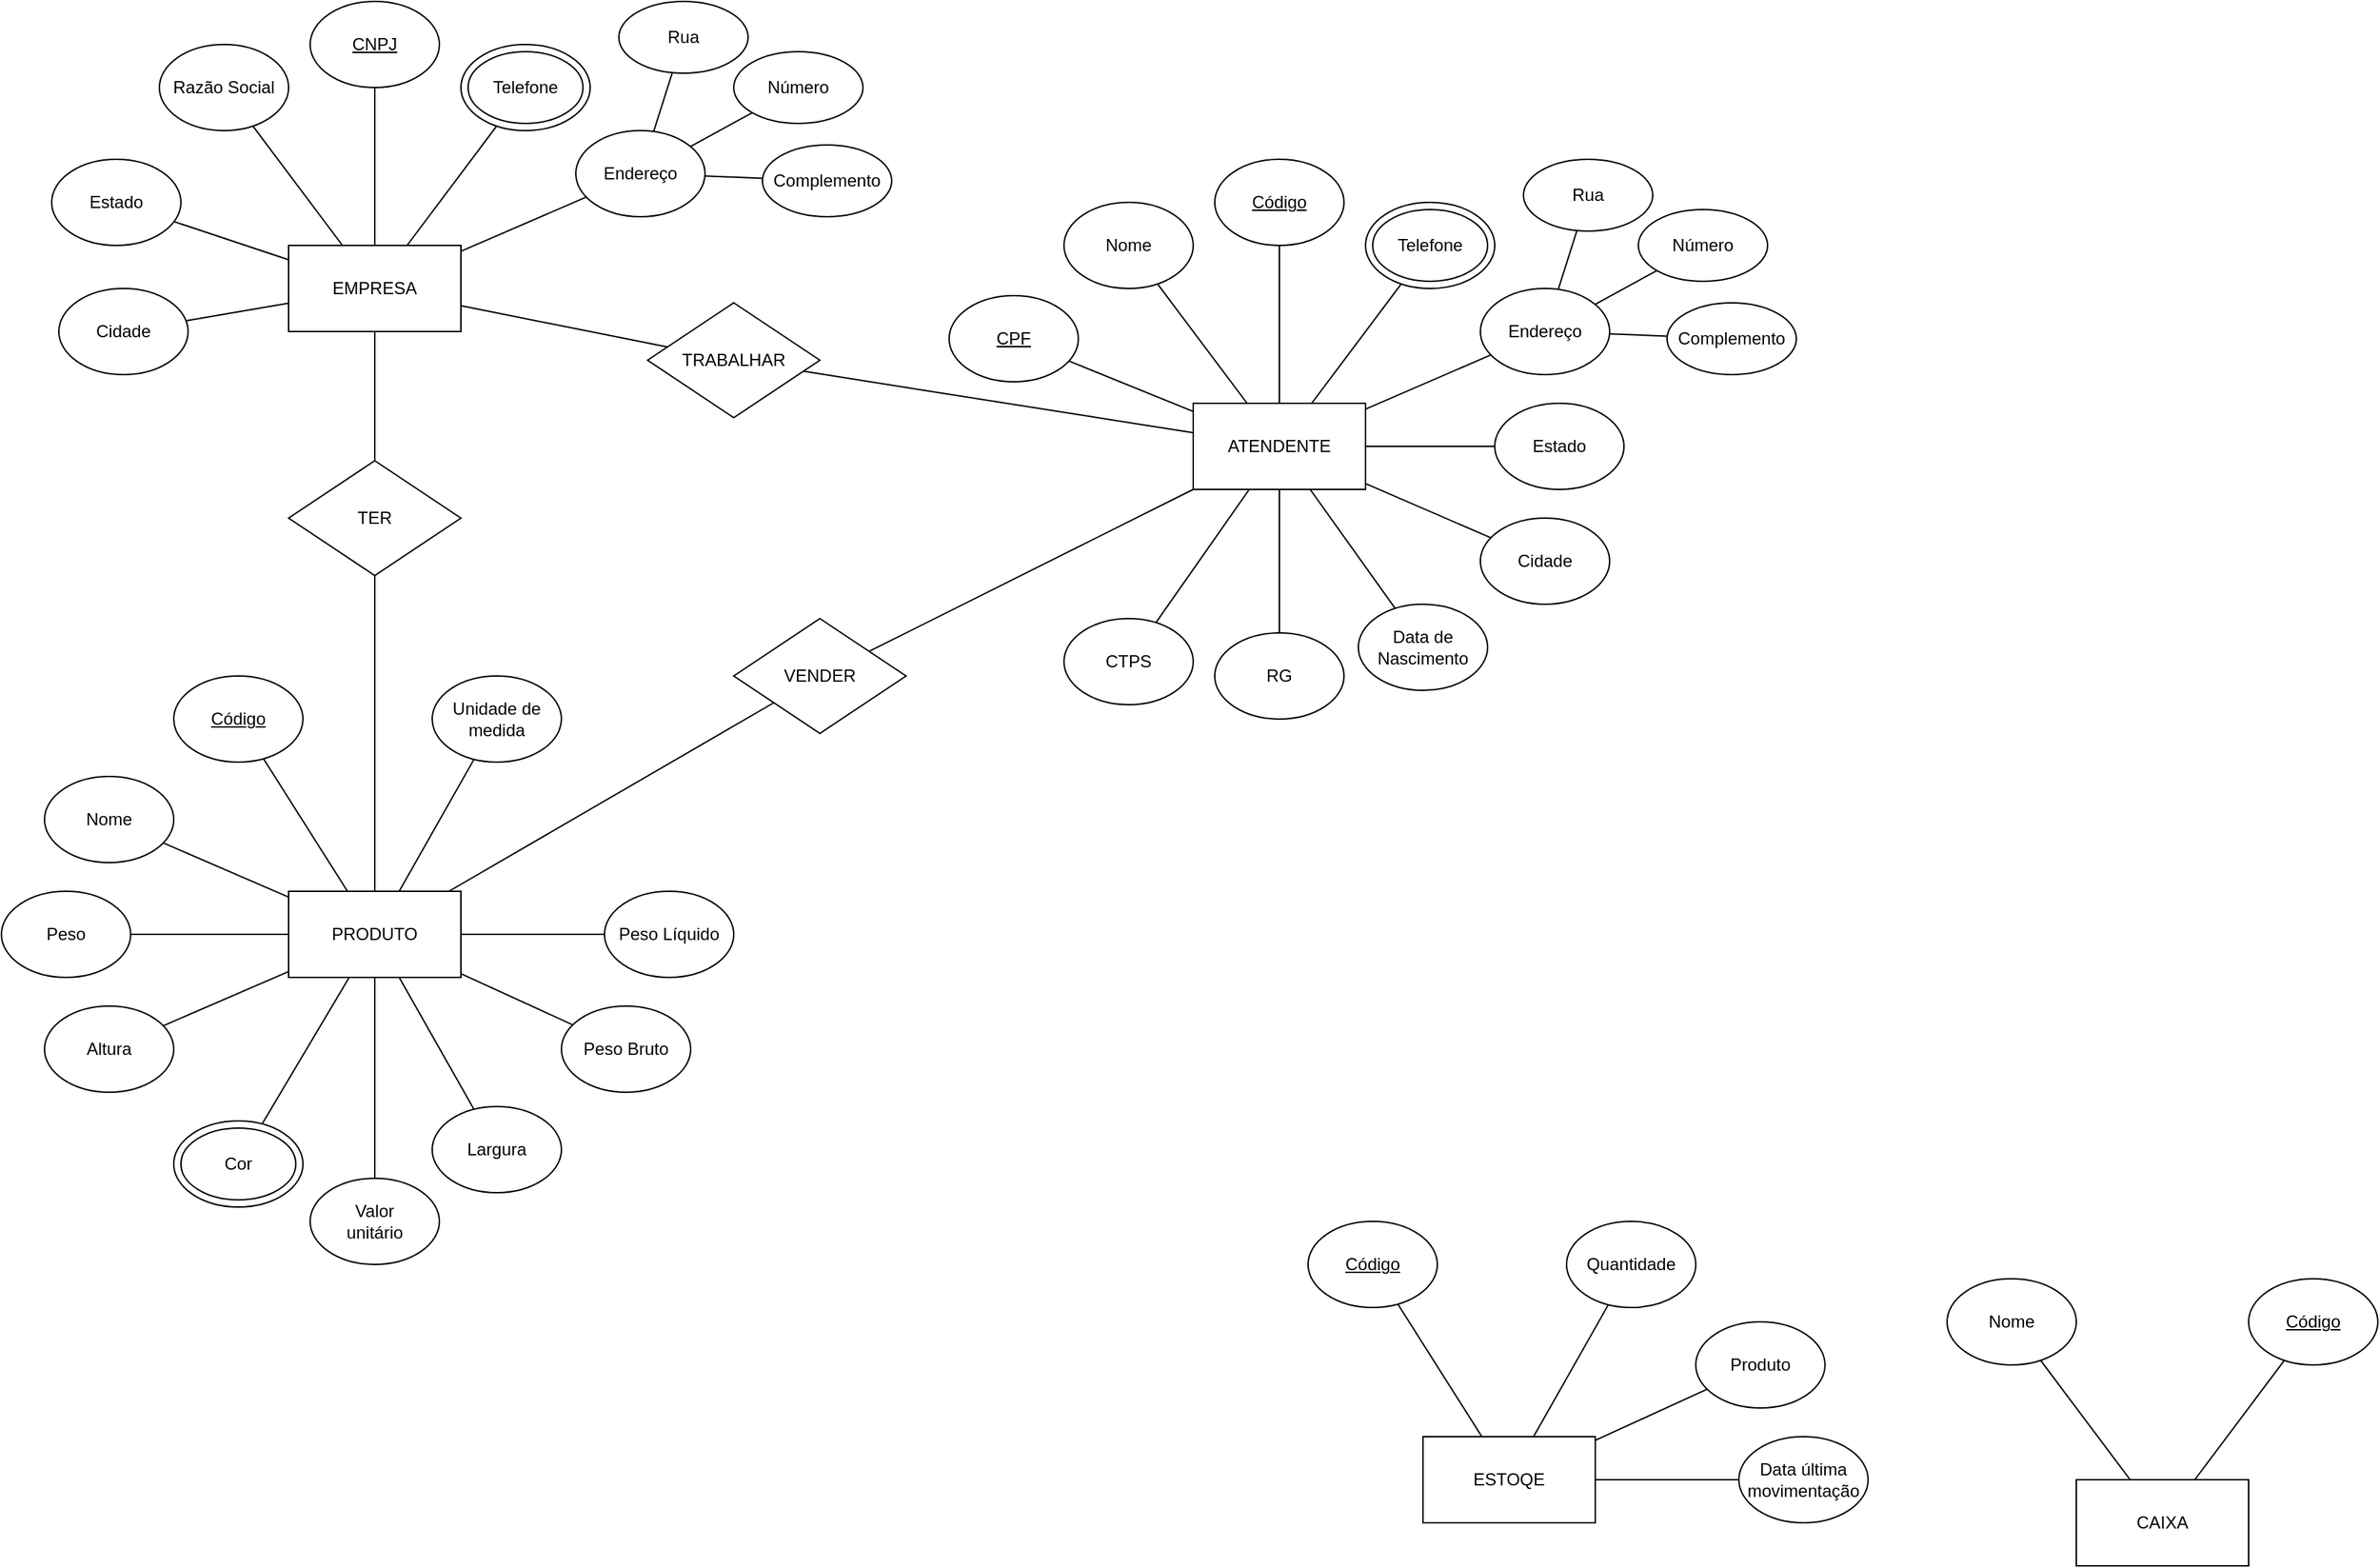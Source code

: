 <mxfile version="19.0.3" type="google"><diagram id="l75gm45_-y5aIMZOfvkm" name="Mercado"><mxGraphModel grid="1" page="1" gridSize="10" guides="1" tooltips="1" connect="1" arrows="1" fold="1" pageScale="1" pageWidth="850" pageHeight="1100" math="0" shadow="0"><root><mxCell id="0"/><mxCell id="1" parent="0"/><mxCell id="Ydx_2PYNHDJkpimWAa9d-1" value="EMPRESA" style="rounded=0;whiteSpace=wrap;html=1;" vertex="1" parent="1"><mxGeometry x="240" y="250" width="120" height="60" as="geometry"/></mxCell><mxCell id="Ydx_2PYNHDJkpimWAa9d-2" value="Razão Social" style="ellipse;whiteSpace=wrap;html=1;" vertex="1" parent="1"><mxGeometry x="150" y="110" width="90" height="60" as="geometry"/></mxCell><mxCell id="Ydx_2PYNHDJkpimWAa9d-3" value="&lt;u&gt;CNPJ&lt;/u&gt;" style="ellipse;whiteSpace=wrap;html=1;" vertex="1" parent="1"><mxGeometry x="255" y="80" width="90" height="60" as="geometry"/></mxCell><mxCell id="Ydx_2PYNHDJkpimWAa9d-4" value="Endereço" style="ellipse;whiteSpace=wrap;html=1;" vertex="1" parent="1"><mxGeometry x="440" y="170" width="90" height="60" as="geometry"/></mxCell><mxCell id="Ydx_2PYNHDJkpimWAa9d-5" value="" style="endArrow=none;html=1;rounded=0;" edge="1" parent="1" source="Ydx_2PYNHDJkpimWAa9d-1" target="Ydx_2PYNHDJkpimWAa9d-4"><mxGeometry width="50" height="50" relative="1" as="geometry"><mxPoint x="310" y="180" as="sourcePoint"/><mxPoint x="360" y="130" as="targetPoint"/></mxGeometry></mxCell><mxCell id="Ydx_2PYNHDJkpimWAa9d-6" value="" style="endArrow=none;html=1;rounded=0;" edge="1" parent="1" source="Ydx_2PYNHDJkpimWAa9d-1" target="Ydx_2PYNHDJkpimWAa9d-3"><mxGeometry width="50" height="50" relative="1" as="geometry"><mxPoint x="334.231" y="250" as="sourcePoint"/><mxPoint x="393.666" y="176.414" as="targetPoint"/></mxGeometry></mxCell><mxCell id="Ydx_2PYNHDJkpimWAa9d-7" value="" style="endArrow=none;html=1;rounded=0;" edge="1" parent="1" source="Ydx_2PYNHDJkpimWAa9d-1" target="Ydx_2PYNHDJkpimWAa9d-2"><mxGeometry width="50" height="50" relative="1" as="geometry"><mxPoint x="344.231" y="260" as="sourcePoint"/><mxPoint x="403.666" y="186.414" as="targetPoint"/></mxGeometry></mxCell><mxCell id="Ydx_2PYNHDJkpimWAa9d-8" value="Cidade" style="ellipse;whiteSpace=wrap;html=1;" vertex="1" parent="1"><mxGeometry x="80" y="280" width="90" height="60" as="geometry"/></mxCell><mxCell id="Ydx_2PYNHDJkpimWAa9d-9" value="Estado" style="ellipse;whiteSpace=wrap;html=1;" vertex="1" parent="1"><mxGeometry x="75" y="190" width="90" height="60" as="geometry"/></mxCell><mxCell id="Ydx_2PYNHDJkpimWAa9d-10" value="" style="endArrow=none;html=1;rounded=0;" edge="1" parent="1" source="Ydx_2PYNHDJkpimWAa9d-1" target="Ydx_2PYNHDJkpimWAa9d-8"><mxGeometry width="50" height="50" relative="1" as="geometry"><mxPoint x="334.231" y="250" as="sourcePoint"/><mxPoint x="393.666" y="176.414" as="targetPoint"/></mxGeometry></mxCell><mxCell id="Ydx_2PYNHDJkpimWAa9d-11" value="" style="endArrow=none;html=1;rounded=0;" edge="1" parent="1" source="Ydx_2PYNHDJkpimWAa9d-1" target="Ydx_2PYNHDJkpimWAa9d-9"><mxGeometry width="50" height="50" relative="1" as="geometry"><mxPoint x="344.231" y="260" as="sourcePoint"/><mxPoint x="403.666" y="186.414" as="targetPoint"/></mxGeometry></mxCell><mxCell id="Ydx_2PYNHDJkpimWAa9d-12" value="Telefone" style="ellipse;whiteSpace=wrap;html=1;" vertex="1" parent="1"><mxGeometry x="360" y="110" width="90" height="60" as="geometry"/></mxCell><mxCell id="Ydx_2PYNHDJkpimWAa9d-14" value="" style="endArrow=none;html=1;rounded=0;" edge="1" parent="1" source="Ydx_2PYNHDJkpimWAa9d-1" target="Ydx_2PYNHDJkpimWAa9d-12"><mxGeometry width="50" height="50" relative="1" as="geometry"><mxPoint x="370" y="283.077" as="sourcePoint"/><mxPoint x="460.133" y="287.699" as="targetPoint"/></mxGeometry></mxCell><mxCell id="Ydx_2PYNHDJkpimWAa9d-17" value="Complemento" style="ellipse;whiteSpace=wrap;html=1;" vertex="1" parent="1"><mxGeometry x="570" y="180" width="90" height="50" as="geometry"/></mxCell><mxCell id="Ydx_2PYNHDJkpimWAa9d-18" value="Número" style="ellipse;whiteSpace=wrap;html=1;" vertex="1" parent="1"><mxGeometry x="550" y="115" width="90" height="50" as="geometry"/></mxCell><mxCell id="Ydx_2PYNHDJkpimWAa9d-19" value="Rua" style="ellipse;whiteSpace=wrap;html=1;" vertex="1" parent="1"><mxGeometry x="470" y="80" width="90" height="50" as="geometry"/></mxCell><mxCell id="Ydx_2PYNHDJkpimWAa9d-20" value="" style="endArrow=none;html=1;rounded=0;" edge="1" parent="1" source="Ydx_2PYNHDJkpimWAa9d-4" target="Ydx_2PYNHDJkpimWAa9d-19"><mxGeometry width="50" height="50" relative="1" as="geometry"><mxPoint x="370" y="257.297" as="sourcePoint"/><mxPoint x="455.864" y="224.808" as="targetPoint"/></mxGeometry></mxCell><mxCell id="Ydx_2PYNHDJkpimWAa9d-21" value="" style="endArrow=none;html=1;rounded=0;" edge="1" parent="1" source="Ydx_2PYNHDJkpimWAa9d-4" target="Ydx_2PYNHDJkpimWAa9d-18"><mxGeometry width="50" height="50" relative="1" as="geometry"><mxPoint x="380" y="267.297" as="sourcePoint"/><mxPoint x="465.864" y="234.808" as="targetPoint"/></mxGeometry></mxCell><mxCell id="Ydx_2PYNHDJkpimWAa9d-22" value="" style="endArrow=none;html=1;rounded=0;" edge="1" parent="1" source="Ydx_2PYNHDJkpimWAa9d-4" target="Ydx_2PYNHDJkpimWAa9d-17"><mxGeometry width="50" height="50" relative="1" as="geometry"><mxPoint x="390" y="277.297" as="sourcePoint"/><mxPoint x="475.864" y="244.808" as="targetPoint"/></mxGeometry></mxCell><mxCell id="Ydx_2PYNHDJkpimWAa9d-23" value="Telefone" style="ellipse;whiteSpace=wrap;html=1;" vertex="1" parent="1"><mxGeometry x="365" y="115" width="80" height="50" as="geometry"/></mxCell><mxCell id="fqnc9tBaLVDaCGF_JaMa-44" value="" style="group" connectable="0" vertex="1" parent="1"><mxGeometry x="700" y="190" width="590" height="390" as="geometry"/></mxCell><mxCell id="Ydx_2PYNHDJkpimWAa9d-50" value="ATENDENTE" style="rounded=0;whiteSpace=wrap;html=1;" vertex="1" parent="fqnc9tBaLVDaCGF_JaMa-44"><mxGeometry x="170" y="170" width="120" height="60" as="geometry"/></mxCell><mxCell id="Ydx_2PYNHDJkpimWAa9d-51" value="Nome" style="ellipse;whiteSpace=wrap;html=1;" vertex="1" parent="fqnc9tBaLVDaCGF_JaMa-44"><mxGeometry x="80" y="30" width="90" height="60" as="geometry"/></mxCell><mxCell id="Ydx_2PYNHDJkpimWAa9d-52" value="&lt;u&gt;Código&lt;/u&gt;" style="ellipse;whiteSpace=wrap;html=1;" vertex="1" parent="fqnc9tBaLVDaCGF_JaMa-44"><mxGeometry x="185" width="90" height="60" as="geometry"/></mxCell><mxCell id="Ydx_2PYNHDJkpimWAa9d-53" value="Endereço" style="ellipse;whiteSpace=wrap;html=1;" vertex="1" parent="fqnc9tBaLVDaCGF_JaMa-44"><mxGeometry x="370" y="90" width="90" height="60" as="geometry"/></mxCell><mxCell id="Ydx_2PYNHDJkpimWAa9d-54" value="" style="endArrow=none;html=1;rounded=0;" edge="1" parent="fqnc9tBaLVDaCGF_JaMa-44" source="Ydx_2PYNHDJkpimWAa9d-50" target="Ydx_2PYNHDJkpimWAa9d-53"><mxGeometry width="50" height="50" relative="1" as="geometry"><mxPoint x="240" y="100" as="sourcePoint"/><mxPoint x="290" y="50" as="targetPoint"/></mxGeometry></mxCell><mxCell id="Ydx_2PYNHDJkpimWAa9d-55" value="" style="endArrow=none;html=1;rounded=0;" edge="1" parent="fqnc9tBaLVDaCGF_JaMa-44" source="Ydx_2PYNHDJkpimWAa9d-50" target="Ydx_2PYNHDJkpimWAa9d-52"><mxGeometry width="50" height="50" relative="1" as="geometry"><mxPoint x="264.231" y="170" as="sourcePoint"/><mxPoint x="323.666" y="96.414" as="targetPoint"/></mxGeometry></mxCell><mxCell id="Ydx_2PYNHDJkpimWAa9d-56" value="" style="endArrow=none;html=1;rounded=0;" edge="1" parent="fqnc9tBaLVDaCGF_JaMa-44" source="Ydx_2PYNHDJkpimWAa9d-50" target="Ydx_2PYNHDJkpimWAa9d-51"><mxGeometry width="50" height="50" relative="1" as="geometry"><mxPoint x="274.231" y="180" as="sourcePoint"/><mxPoint x="333.666" y="106.414" as="targetPoint"/></mxGeometry></mxCell><mxCell id="Ydx_2PYNHDJkpimWAa9d-57" value="Cidade" style="ellipse;whiteSpace=wrap;html=1;" vertex="1" parent="fqnc9tBaLVDaCGF_JaMa-44"><mxGeometry x="370" y="250" width="90" height="60" as="geometry"/></mxCell><mxCell id="Ydx_2PYNHDJkpimWAa9d-58" value="Estado" style="ellipse;whiteSpace=wrap;html=1;" vertex="1" parent="fqnc9tBaLVDaCGF_JaMa-44"><mxGeometry x="380" y="170" width="90" height="60" as="geometry"/></mxCell><mxCell id="Ydx_2PYNHDJkpimWAa9d-59" value="" style="endArrow=none;html=1;rounded=0;" edge="1" parent="fqnc9tBaLVDaCGF_JaMa-44" source="Ydx_2PYNHDJkpimWAa9d-50" target="Ydx_2PYNHDJkpimWAa9d-57"><mxGeometry width="50" height="50" relative="1" as="geometry"><mxPoint x="264.231" y="170" as="sourcePoint"/><mxPoint x="323.666" y="96.414" as="targetPoint"/></mxGeometry></mxCell><mxCell id="Ydx_2PYNHDJkpimWAa9d-60" value="" style="endArrow=none;html=1;rounded=0;" edge="1" parent="fqnc9tBaLVDaCGF_JaMa-44" source="Ydx_2PYNHDJkpimWAa9d-50" target="Ydx_2PYNHDJkpimWAa9d-58"><mxGeometry width="50" height="50" relative="1" as="geometry"><mxPoint x="274.231" y="180" as="sourcePoint"/><mxPoint x="333.666" y="106.414" as="targetPoint"/></mxGeometry></mxCell><mxCell id="Ydx_2PYNHDJkpimWAa9d-62" value="" style="endArrow=none;html=1;rounded=0;" edge="1" parent="fqnc9tBaLVDaCGF_JaMa-44" source="Ydx_2PYNHDJkpimWAa9d-50" target="Ydx_2PYNHDJkpimWAa9d-61"><mxGeometry width="50" height="50" relative="1" as="geometry"><mxPoint x="300" y="203.077" as="sourcePoint"/><mxPoint x="390.133" y="207.699" as="targetPoint"/></mxGeometry></mxCell><mxCell id="Ydx_2PYNHDJkpimWAa9d-63" value="Complemento" style="ellipse;whiteSpace=wrap;html=1;" vertex="1" parent="fqnc9tBaLVDaCGF_JaMa-44"><mxGeometry x="500" y="100" width="90" height="50" as="geometry"/></mxCell><mxCell id="Ydx_2PYNHDJkpimWAa9d-64" value="Número" style="ellipse;whiteSpace=wrap;html=1;" vertex="1" parent="fqnc9tBaLVDaCGF_JaMa-44"><mxGeometry x="480" y="35" width="90" height="50" as="geometry"/></mxCell><mxCell id="Ydx_2PYNHDJkpimWAa9d-65" value="Rua" style="ellipse;whiteSpace=wrap;html=1;" vertex="1" parent="fqnc9tBaLVDaCGF_JaMa-44"><mxGeometry x="400" width="90" height="50" as="geometry"/></mxCell><mxCell id="Ydx_2PYNHDJkpimWAa9d-66" value="" style="endArrow=none;html=1;rounded=0;" edge="1" parent="fqnc9tBaLVDaCGF_JaMa-44" source="Ydx_2PYNHDJkpimWAa9d-53" target="Ydx_2PYNHDJkpimWAa9d-65"><mxGeometry width="50" height="50" relative="1" as="geometry"><mxPoint x="300" y="177.297" as="sourcePoint"/><mxPoint x="385.864" y="144.808" as="targetPoint"/></mxGeometry></mxCell><mxCell id="Ydx_2PYNHDJkpimWAa9d-67" value="" style="endArrow=none;html=1;rounded=0;" edge="1" parent="fqnc9tBaLVDaCGF_JaMa-44" source="Ydx_2PYNHDJkpimWAa9d-53" target="Ydx_2PYNHDJkpimWAa9d-64"><mxGeometry width="50" height="50" relative="1" as="geometry"><mxPoint x="310" y="187.297" as="sourcePoint"/><mxPoint x="395.864" y="154.808" as="targetPoint"/></mxGeometry></mxCell><mxCell id="Ydx_2PYNHDJkpimWAa9d-68" value="" style="endArrow=none;html=1;rounded=0;" edge="1" parent="fqnc9tBaLVDaCGF_JaMa-44" source="Ydx_2PYNHDJkpimWAa9d-53" target="Ydx_2PYNHDJkpimWAa9d-63"><mxGeometry width="50" height="50" relative="1" as="geometry"><mxPoint x="320" y="197.297" as="sourcePoint"/><mxPoint x="405.864" y="164.808" as="targetPoint"/></mxGeometry></mxCell><mxCell id="Ydx_2PYNHDJkpimWAa9d-71" value="Data de&lt;br&gt;Nascimento" style="ellipse;whiteSpace=wrap;html=1;" vertex="1" parent="fqnc9tBaLVDaCGF_JaMa-44"><mxGeometry x="285" y="310" width="90" height="60" as="geometry"/></mxCell><mxCell id="Ydx_2PYNHDJkpimWAa9d-72" value="&lt;u&gt;CPF&lt;/u&gt;" style="ellipse;whiteSpace=wrap;html=1;" vertex="1" parent="fqnc9tBaLVDaCGF_JaMa-44"><mxGeometry y="95" width="90" height="60" as="geometry"/></mxCell><mxCell id="Ydx_2PYNHDJkpimWAa9d-73" value="RG" style="ellipse;whiteSpace=wrap;html=1;" vertex="1" parent="fqnc9tBaLVDaCGF_JaMa-44"><mxGeometry x="185" y="330" width="90" height="60" as="geometry"/></mxCell><mxCell id="Ydx_2PYNHDJkpimWAa9d-74" value="CTPS" style="ellipse;whiteSpace=wrap;html=1;" vertex="1" parent="fqnc9tBaLVDaCGF_JaMa-44"><mxGeometry x="80" y="320" width="90" height="60" as="geometry"/></mxCell><mxCell id="Ydx_2PYNHDJkpimWAa9d-75" value="" style="endArrow=none;html=1;rounded=0;" edge="1" parent="fqnc9tBaLVDaCGF_JaMa-44" source="Ydx_2PYNHDJkpimWAa9d-50" target="Ydx_2PYNHDJkpimWAa9d-71"><mxGeometry width="50" height="50" relative="1" as="geometry"><mxPoint x="300" y="235.946" as="sourcePoint"/><mxPoint x="387.247" y="273.674" as="targetPoint"/></mxGeometry></mxCell><mxCell id="Ydx_2PYNHDJkpimWAa9d-76" value="" style="endArrow=none;html=1;rounded=0;" edge="1" parent="fqnc9tBaLVDaCGF_JaMa-44" source="Ydx_2PYNHDJkpimWAa9d-72" target="Ydx_2PYNHDJkpimWAa9d-50"><mxGeometry width="50" height="50" relative="1" as="geometry"><mxPoint x="310" y="245.946" as="sourcePoint"/><mxPoint x="397.247" y="283.674" as="targetPoint"/></mxGeometry></mxCell><mxCell id="Ydx_2PYNHDJkpimWAa9d-77" value="" style="endArrow=none;html=1;rounded=0;" edge="1" parent="fqnc9tBaLVDaCGF_JaMa-44" source="Ydx_2PYNHDJkpimWAa9d-73" target="Ydx_2PYNHDJkpimWAa9d-50"><mxGeometry width="50" height="50" relative="1" as="geometry"><mxPoint x="320" y="255.946" as="sourcePoint"/><mxPoint x="407.247" y="293.674" as="targetPoint"/></mxGeometry></mxCell><mxCell id="Ydx_2PYNHDJkpimWAa9d-78" value="" style="endArrow=none;html=1;rounded=0;" edge="1" parent="fqnc9tBaLVDaCGF_JaMa-44" source="Ydx_2PYNHDJkpimWAa9d-74" target="Ydx_2PYNHDJkpimWAa9d-50"><mxGeometry width="50" height="50" relative="1" as="geometry"><mxPoint x="330" y="265.946" as="sourcePoint"/><mxPoint x="417.247" y="303.674" as="targetPoint"/></mxGeometry></mxCell><mxCell id="Ydx_2PYNHDJkpimWAa9d-79" value="" style="group" connectable="0" vertex="1" parent="fqnc9tBaLVDaCGF_JaMa-44"><mxGeometry x="290" y="30" width="90" height="60" as="geometry"/></mxCell><mxCell id="Ydx_2PYNHDJkpimWAa9d-61" value="Telefone" style="ellipse;whiteSpace=wrap;html=1;" vertex="1" parent="Ydx_2PYNHDJkpimWAa9d-79"><mxGeometry width="90" height="60" as="geometry"/></mxCell><mxCell id="Ydx_2PYNHDJkpimWAa9d-69" value="Telefone" style="ellipse;whiteSpace=wrap;html=1;" vertex="1" parent="Ydx_2PYNHDJkpimWAa9d-79"><mxGeometry x="5" y="5" width="80" height="50" as="geometry"/></mxCell><mxCell id="fqnc9tBaLVDaCGF_JaMa-45" value="" style="group" connectable="0" vertex="1" parent="1"><mxGeometry x="40" y="550" width="510" height="410" as="geometry"/></mxCell><mxCell id="Ydx_2PYNHDJkpimWAa9d-26" value="PRODUTO" style="rounded=0;whiteSpace=wrap;html=1;" vertex="1" parent="fqnc9tBaLVDaCGF_JaMa-45"><mxGeometry x="200" y="150" width="120" height="60" as="geometry"/></mxCell><mxCell id="Ydx_2PYNHDJkpimWAa9d-27" value="&lt;u&gt;Código&lt;/u&gt;" style="ellipse;whiteSpace=wrap;html=1;" vertex="1" parent="fqnc9tBaLVDaCGF_JaMa-45"><mxGeometry x="120" width="90" height="60" as="geometry"/></mxCell><mxCell id="Ydx_2PYNHDJkpimWAa9d-28" value="" style="endArrow=none;html=1;rounded=0;" edge="1" parent="fqnc9tBaLVDaCGF_JaMa-45" source="Ydx_2PYNHDJkpimWAa9d-27" target="Ydx_2PYNHDJkpimWAa9d-26"><mxGeometry width="50" height="50" relative="1" as="geometry"><mxPoint x="250" y="70" as="sourcePoint"/><mxPoint x="300" y="20" as="targetPoint"/></mxGeometry></mxCell><mxCell id="Ydx_2PYNHDJkpimWAa9d-29" value="Nome" style="ellipse;whiteSpace=wrap;html=1;" vertex="1" parent="fqnc9tBaLVDaCGF_JaMa-45"><mxGeometry x="30" y="70" width="90" height="60" as="geometry"/></mxCell><mxCell id="Ydx_2PYNHDJkpimWAa9d-30" value="" style="endArrow=none;html=1;rounded=0;" edge="1" parent="fqnc9tBaLVDaCGF_JaMa-45" source="Ydx_2PYNHDJkpimWAa9d-26" target="Ydx_2PYNHDJkpimWAa9d-29"><mxGeometry width="50" height="50" relative="1" as="geometry"><mxPoint x="250" y="20" as="sourcePoint"/><mxPoint x="300" y="-30" as="targetPoint"/></mxGeometry></mxCell><mxCell id="Ydx_2PYNHDJkpimWAa9d-31" value="Unidade de&lt;br&gt;medida" style="ellipse;whiteSpace=wrap;html=1;" vertex="1" parent="fqnc9tBaLVDaCGF_JaMa-45"><mxGeometry x="300" width="90" height="60" as="geometry"/></mxCell><mxCell id="Ydx_2PYNHDJkpimWAa9d-32" value="" style="endArrow=none;html=1;rounded=0;" edge="1" parent="fqnc9tBaLVDaCGF_JaMa-45" source="Ydx_2PYNHDJkpimWAa9d-26" target="Ydx_2PYNHDJkpimWAa9d-31"><mxGeometry width="50" height="50" relative="1" as="geometry"><mxPoint x="250" y="10" as="sourcePoint"/><mxPoint x="300" y="-40" as="targetPoint"/></mxGeometry></mxCell><mxCell id="Ydx_2PYNHDJkpimWAa9d-33" value="Valor&lt;br&gt;unitário" style="ellipse;whiteSpace=wrap;html=1;" vertex="1" parent="fqnc9tBaLVDaCGF_JaMa-45"><mxGeometry x="215" y="350" width="90" height="60" as="geometry"/></mxCell><mxCell id="Ydx_2PYNHDJkpimWAa9d-35" value="Altura" style="ellipse;whiteSpace=wrap;html=1;" vertex="1" parent="fqnc9tBaLVDaCGF_JaMa-45"><mxGeometry x="30" y="230" width="90" height="60" as="geometry"/></mxCell><mxCell id="Ydx_2PYNHDJkpimWAa9d-36" value="Peso Líquido" style="ellipse;whiteSpace=wrap;html=1;" vertex="1" parent="fqnc9tBaLVDaCGF_JaMa-45"><mxGeometry x="420" y="150" width="90" height="60" as="geometry"/></mxCell><mxCell id="Ydx_2PYNHDJkpimWAa9d-37" value="Peso" style="ellipse;whiteSpace=wrap;html=1;" vertex="1" parent="fqnc9tBaLVDaCGF_JaMa-45"><mxGeometry y="150" width="90" height="60" as="geometry"/></mxCell><mxCell id="Ydx_2PYNHDJkpimWAa9d-38" value="" style="endArrow=none;html=1;rounded=0;" edge="1" parent="fqnc9tBaLVDaCGF_JaMa-45" source="Ydx_2PYNHDJkpimWAa9d-26" target="Ydx_2PYNHDJkpimWAa9d-33"><mxGeometry width="50" height="50" relative="1" as="geometry"><mxPoint x="291" y="160" as="sourcePoint"/><mxPoint x="355.97" y="67.185" as="targetPoint"/></mxGeometry></mxCell><mxCell id="Ydx_2PYNHDJkpimWAa9d-39" value="" style="endArrow=none;html=1;rounded=0;" edge="1" parent="fqnc9tBaLVDaCGF_JaMa-45" source="Ydx_2PYNHDJkpimWAa9d-26" target="Ydx_2PYNHDJkpimWAa9d-34"><mxGeometry width="50" height="50" relative="1" as="geometry"><mxPoint x="301" y="170" as="sourcePoint"/><mxPoint x="365.97" y="77.185" as="targetPoint"/></mxGeometry></mxCell><mxCell id="Ydx_2PYNHDJkpimWAa9d-40" value="" style="endArrow=none;html=1;rounded=0;" edge="1" parent="fqnc9tBaLVDaCGF_JaMa-45" source="Ydx_2PYNHDJkpimWAa9d-26" target="Ydx_2PYNHDJkpimWAa9d-35"><mxGeometry width="50" height="50" relative="1" as="geometry"><mxPoint x="311" y="180" as="sourcePoint"/><mxPoint x="375.97" y="87.185" as="targetPoint"/></mxGeometry></mxCell><mxCell id="Ydx_2PYNHDJkpimWAa9d-41" value="" style="endArrow=none;html=1;rounded=0;" edge="1" parent="fqnc9tBaLVDaCGF_JaMa-45" source="Ydx_2PYNHDJkpimWAa9d-36" target="Ydx_2PYNHDJkpimWAa9d-26"><mxGeometry width="50" height="50" relative="1" as="geometry"><mxPoint x="321" y="190" as="sourcePoint"/><mxPoint x="385.97" y="97.185" as="targetPoint"/></mxGeometry></mxCell><mxCell id="Ydx_2PYNHDJkpimWAa9d-42" value="" style="endArrow=none;html=1;rounded=0;" edge="1" parent="fqnc9tBaLVDaCGF_JaMa-45" source="Ydx_2PYNHDJkpimWAa9d-37" target="Ydx_2PYNHDJkpimWAa9d-26"><mxGeometry width="50" height="50" relative="1" as="geometry"><mxPoint x="331" y="200" as="sourcePoint"/><mxPoint x="395.97" y="107.185" as="targetPoint"/></mxGeometry></mxCell><mxCell id="Ydx_2PYNHDJkpimWAa9d-44" value="" style="group" connectable="0" vertex="1" parent="fqnc9tBaLVDaCGF_JaMa-45"><mxGeometry x="120" y="310" width="90" height="60" as="geometry"/></mxCell><mxCell id="Ydx_2PYNHDJkpimWAa9d-34" value="" style="ellipse;whiteSpace=wrap;html=1;" vertex="1" parent="Ydx_2PYNHDJkpimWAa9d-44"><mxGeometry width="90" height="60" as="geometry"/></mxCell><mxCell id="Ydx_2PYNHDJkpimWAa9d-43" value="Cor" style="ellipse;whiteSpace=wrap;html=1;" vertex="1" parent="Ydx_2PYNHDJkpimWAa9d-44"><mxGeometry x="5" y="5" width="80" height="50" as="geometry"/></mxCell><mxCell id="Ydx_2PYNHDJkpimWAa9d-45" value="Peso Bruto" style="ellipse;whiteSpace=wrap;html=1;" vertex="1" parent="fqnc9tBaLVDaCGF_JaMa-45"><mxGeometry x="390" y="230" width="90" height="60" as="geometry"/></mxCell><mxCell id="Ydx_2PYNHDJkpimWAa9d-46" value="Largura" style="ellipse;whiteSpace=wrap;html=1;" vertex="1" parent="fqnc9tBaLVDaCGF_JaMa-45"><mxGeometry x="300" y="300" width="90" height="60" as="geometry"/></mxCell><mxCell id="Ydx_2PYNHDJkpimWAa9d-47" value="" style="endArrow=none;html=1;rounded=0;" edge="1" parent="fqnc9tBaLVDaCGF_JaMa-45" source="Ydx_2PYNHDJkpimWAa9d-45" target="Ydx_2PYNHDJkpimWAa9d-26"><mxGeometry width="50" height="50" relative="1" as="geometry"><mxPoint x="430" y="190" as="sourcePoint"/><mxPoint x="330" y="190" as="targetPoint"/></mxGeometry></mxCell><mxCell id="Ydx_2PYNHDJkpimWAa9d-48" value="" style="endArrow=none;html=1;rounded=0;" edge="1" parent="fqnc9tBaLVDaCGF_JaMa-45" source="Ydx_2PYNHDJkpimWAa9d-46" target="Ydx_2PYNHDJkpimWAa9d-26"><mxGeometry width="50" height="50" relative="1" as="geometry"><mxPoint x="440" y="200" as="sourcePoint"/><mxPoint x="340" y="200" as="targetPoint"/></mxGeometry></mxCell><mxCell id="fqnc9tBaLVDaCGF_JaMa-46" value="" style="group" connectable="0" vertex="1" parent="1"><mxGeometry x="950" y="930" width="390" height="210" as="geometry"/></mxCell><mxCell id="fqnc9tBaLVDaCGF_JaMa-21" value="ESTOQE" style="rounded=0;whiteSpace=wrap;html=1;" vertex="1" parent="fqnc9tBaLVDaCGF_JaMa-46"><mxGeometry x="80" y="150" width="120" height="60" as="geometry"/></mxCell><mxCell id="fqnc9tBaLVDaCGF_JaMa-22" value="&lt;u&gt;Código&lt;/u&gt;" style="ellipse;whiteSpace=wrap;html=1;" vertex="1" parent="fqnc9tBaLVDaCGF_JaMa-46"><mxGeometry width="90" height="60" as="geometry"/></mxCell><mxCell id="fqnc9tBaLVDaCGF_JaMa-23" value="" style="endArrow=none;html=1;rounded=0;" edge="1" parent="fqnc9tBaLVDaCGF_JaMa-46" source="fqnc9tBaLVDaCGF_JaMa-22" target="fqnc9tBaLVDaCGF_JaMa-21"><mxGeometry width="50" height="50" relative="1" as="geometry"><mxPoint x="130" y="70" as="sourcePoint"/><mxPoint x="180" y="20" as="targetPoint"/></mxGeometry></mxCell><mxCell id="fqnc9tBaLVDaCGF_JaMa-26" value="Quantidade" style="ellipse;whiteSpace=wrap;html=1;" vertex="1" parent="fqnc9tBaLVDaCGF_JaMa-46"><mxGeometry x="180" width="90" height="60" as="geometry"/></mxCell><mxCell id="fqnc9tBaLVDaCGF_JaMa-27" value="" style="endArrow=none;html=1;rounded=0;" edge="1" parent="fqnc9tBaLVDaCGF_JaMa-46" source="fqnc9tBaLVDaCGF_JaMa-21" target="fqnc9tBaLVDaCGF_JaMa-26"><mxGeometry width="50" height="50" relative="1" as="geometry"><mxPoint x="130" y="10" as="sourcePoint"/><mxPoint x="180" y="-40" as="targetPoint"/></mxGeometry></mxCell><mxCell id="fqnc9tBaLVDaCGF_JaMa-28" value="Produto" style="ellipse;whiteSpace=wrap;html=1;" vertex="1" parent="fqnc9tBaLVDaCGF_JaMa-46"><mxGeometry x="270" y="70" width="90" height="60" as="geometry"/></mxCell><mxCell id="fqnc9tBaLVDaCGF_JaMa-30" value="Data última&lt;br&gt;movimentação" style="ellipse;whiteSpace=wrap;html=1;" vertex="1" parent="fqnc9tBaLVDaCGF_JaMa-46"><mxGeometry x="300" y="150" width="90" height="60" as="geometry"/></mxCell><mxCell id="fqnc9tBaLVDaCGF_JaMa-32" value="" style="endArrow=none;html=1;rounded=0;" edge="1" parent="fqnc9tBaLVDaCGF_JaMa-46" source="fqnc9tBaLVDaCGF_JaMa-21" target="fqnc9tBaLVDaCGF_JaMa-28"><mxGeometry width="50" height="50" relative="1" as="geometry"><mxPoint x="171" y="160" as="sourcePoint"/><mxPoint x="235.97" y="67.185" as="targetPoint"/></mxGeometry></mxCell><mxCell id="fqnc9tBaLVDaCGF_JaMa-35" value="" style="endArrow=none;html=1;rounded=0;" edge="1" parent="fqnc9tBaLVDaCGF_JaMa-46" source="fqnc9tBaLVDaCGF_JaMa-30" target="fqnc9tBaLVDaCGF_JaMa-21"><mxGeometry width="50" height="50" relative="1" as="geometry"><mxPoint x="201" y="190" as="sourcePoint"/><mxPoint x="265.97" y="97.185" as="targetPoint"/></mxGeometry></mxCell><mxCell id="fqnc9tBaLVDaCGF_JaMa-47" value="" style="group" connectable="0" vertex="1" parent="1"><mxGeometry x="1395" y="970" width="300" height="200" as="geometry"/></mxCell><mxCell id="fqnc9tBaLVDaCGF_JaMa-1" value="CAIXA" style="rounded=0;whiteSpace=wrap;html=1;" vertex="1" parent="fqnc9tBaLVDaCGF_JaMa-47"><mxGeometry x="90" y="140" width="120" height="60" as="geometry"/></mxCell><mxCell id="fqnc9tBaLVDaCGF_JaMa-2" value="Nome" style="ellipse;whiteSpace=wrap;html=1;" vertex="1" parent="fqnc9tBaLVDaCGF_JaMa-47"><mxGeometry width="90" height="60" as="geometry"/></mxCell><mxCell id="fqnc9tBaLVDaCGF_JaMa-7" value="" style="endArrow=none;html=1;rounded=0;" edge="1" parent="fqnc9tBaLVDaCGF_JaMa-47" source="fqnc9tBaLVDaCGF_JaMa-1" target="fqnc9tBaLVDaCGF_JaMa-2"><mxGeometry width="50" height="50" relative="1" as="geometry"><mxPoint x="194.231" y="150" as="sourcePoint"/><mxPoint x="253.666" y="76.414" as="targetPoint"/></mxGeometry></mxCell><mxCell id="fqnc9tBaLVDaCGF_JaMa-12" value="&lt;u&gt;Código&lt;/u&gt;" style="ellipse;whiteSpace=wrap;html=1;" vertex="1" parent="fqnc9tBaLVDaCGF_JaMa-47"><mxGeometry x="210" width="90" height="60" as="geometry"/></mxCell><mxCell id="fqnc9tBaLVDaCGF_JaMa-13" value="" style="endArrow=none;html=1;rounded=0;" edge="1" parent="fqnc9tBaLVDaCGF_JaMa-47" source="fqnc9tBaLVDaCGF_JaMa-1" target="fqnc9tBaLVDaCGF_JaMa-12"><mxGeometry width="50" height="50" relative="1" as="geometry"><mxPoint x="220" y="173.077" as="sourcePoint"/><mxPoint x="310.133" y="177.699" as="targetPoint"/></mxGeometry></mxCell><mxCell id="fqnc9tBaLVDaCGF_JaMa-48" value="TER" style="rhombus;whiteSpace=wrap;html=1;" vertex="1" parent="1"><mxGeometry x="240" y="400" width="120" height="80" as="geometry"/></mxCell><mxCell id="fqnc9tBaLVDaCGF_JaMa-49" value="" style="endArrow=none;html=1;rounded=0;" edge="1" parent="1" source="fqnc9tBaLVDaCGF_JaMa-48" target="Ydx_2PYNHDJkpimWAa9d-26"><mxGeometry width="50" height="50" relative="1" as="geometry"><mxPoint x="840" y="670" as="sourcePoint"/><mxPoint x="890" y="620" as="targetPoint"/></mxGeometry></mxCell><mxCell id="fqnc9tBaLVDaCGF_JaMa-50" value="" style="endArrow=none;html=1;rounded=0;" edge="1" parent="1" source="Ydx_2PYNHDJkpimWAa9d-1" target="fqnc9tBaLVDaCGF_JaMa-48"><mxGeometry width="50" height="50" relative="1" as="geometry"><mxPoint x="310" y="490" as="sourcePoint"/><mxPoint x="310" y="710" as="targetPoint"/></mxGeometry></mxCell><mxCell id="fqnc9tBaLVDaCGF_JaMa-58" value="" style="group" connectable="0" vertex="1" parent="1"><mxGeometry x="490" y="290" width="120" height="80" as="geometry"/></mxCell><mxCell id="fqnc9tBaLVDaCGF_JaMa-55" value="TRABALHAR&lt;br&gt;" style="rhombus;whiteSpace=wrap;html=1;" vertex="1" parent="fqnc9tBaLVDaCGF_JaMa-58"><mxGeometry width="120" height="80" as="geometry"/></mxCell><mxCell id="fqnc9tBaLVDaCGF_JaMa-56" value="" style="endArrow=none;html=1;rounded=0;" edge="1" parent="fqnc9tBaLVDaCGF_JaMa-58" source="fqnc9tBaLVDaCGF_JaMa-55" target="Ydx_2PYNHDJkpimWAa9d-50"><mxGeometry width="50" height="50" relative="1" as="geometry"><mxPoint x="350" y="200" as="sourcePoint"/><mxPoint x="400" y="150" as="targetPoint"/></mxGeometry></mxCell><mxCell id="fqnc9tBaLVDaCGF_JaMa-57" value="" style="endArrow=none;html=1;rounded=0;" edge="1" parent="fqnc9tBaLVDaCGF_JaMa-58" source="fqnc9tBaLVDaCGF_JaMa-55" target="Ydx_2PYNHDJkpimWAa9d-1"><mxGeometry width="50" height="50" relative="1" as="geometry"><mxPoint x="108.261" y="67.826" as="sourcePoint"/><mxPoint x="370" y="110.27" as="targetPoint"/></mxGeometry></mxCell><mxCell id="fqnc9tBaLVDaCGF_JaMa-59" value="" style="group" connectable="0" vertex="1" parent="1"><mxGeometry x="550" y="510" width="120" height="80" as="geometry"/></mxCell><mxCell id="fqnc9tBaLVDaCGF_JaMa-51" value="VENDER" style="rhombus;whiteSpace=wrap;html=1;" vertex="1" parent="fqnc9tBaLVDaCGF_JaMa-59"><mxGeometry width="120" height="80" as="geometry"/></mxCell><mxCell id="fqnc9tBaLVDaCGF_JaMa-53" value="" style="endArrow=none;html=1;rounded=0;" edge="1" parent="fqnc9tBaLVDaCGF_JaMa-59" source="Ydx_2PYNHDJkpimWAa9d-26" target="fqnc9tBaLVDaCGF_JaMa-51"><mxGeometry width="50" height="50" relative="1" as="geometry"><mxPoint x="290" y="70" as="sourcePoint"/><mxPoint x="340" y="20" as="targetPoint"/></mxGeometry></mxCell><mxCell id="fqnc9tBaLVDaCGF_JaMa-54" value="" style="endArrow=none;html=1;rounded=0;" edge="1" parent="fqnc9tBaLVDaCGF_JaMa-59" source="fqnc9tBaLVDaCGF_JaMa-51" target="Ydx_2PYNHDJkpimWAa9d-50"><mxGeometry width="50" height="50" relative="1" as="geometry"><mxPoint x="-188.333" y="200" as="sourcePoint"/><mxPoint x="37.931" y="68.621" as="targetPoint"/></mxGeometry></mxCell></root></mxGraphModel></diagram></mxfile>